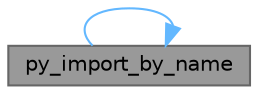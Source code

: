 digraph "py_import_by_name"
{
 // LATEX_PDF_SIZE
  bgcolor="transparent";
  edge [fontname=Helvetica,fontsize=10,labelfontname=Helvetica,labelfontsize=10];
  node [fontname=Helvetica,fontsize=10,shape=box,height=0.2,width=0.4];
  rankdir="LR";
  Node1 [id="Node000001",label="py_import_by_name",height=0.2,width=0.4,color="gray40", fillcolor="grey60", style="filled", fontcolor="black",tooltip="Import a Python module by name."];
  Node1 -> Node1 [id="edge1_Node000001_Node000001",color="steelblue1",style="solid",tooltip=" "];
}

